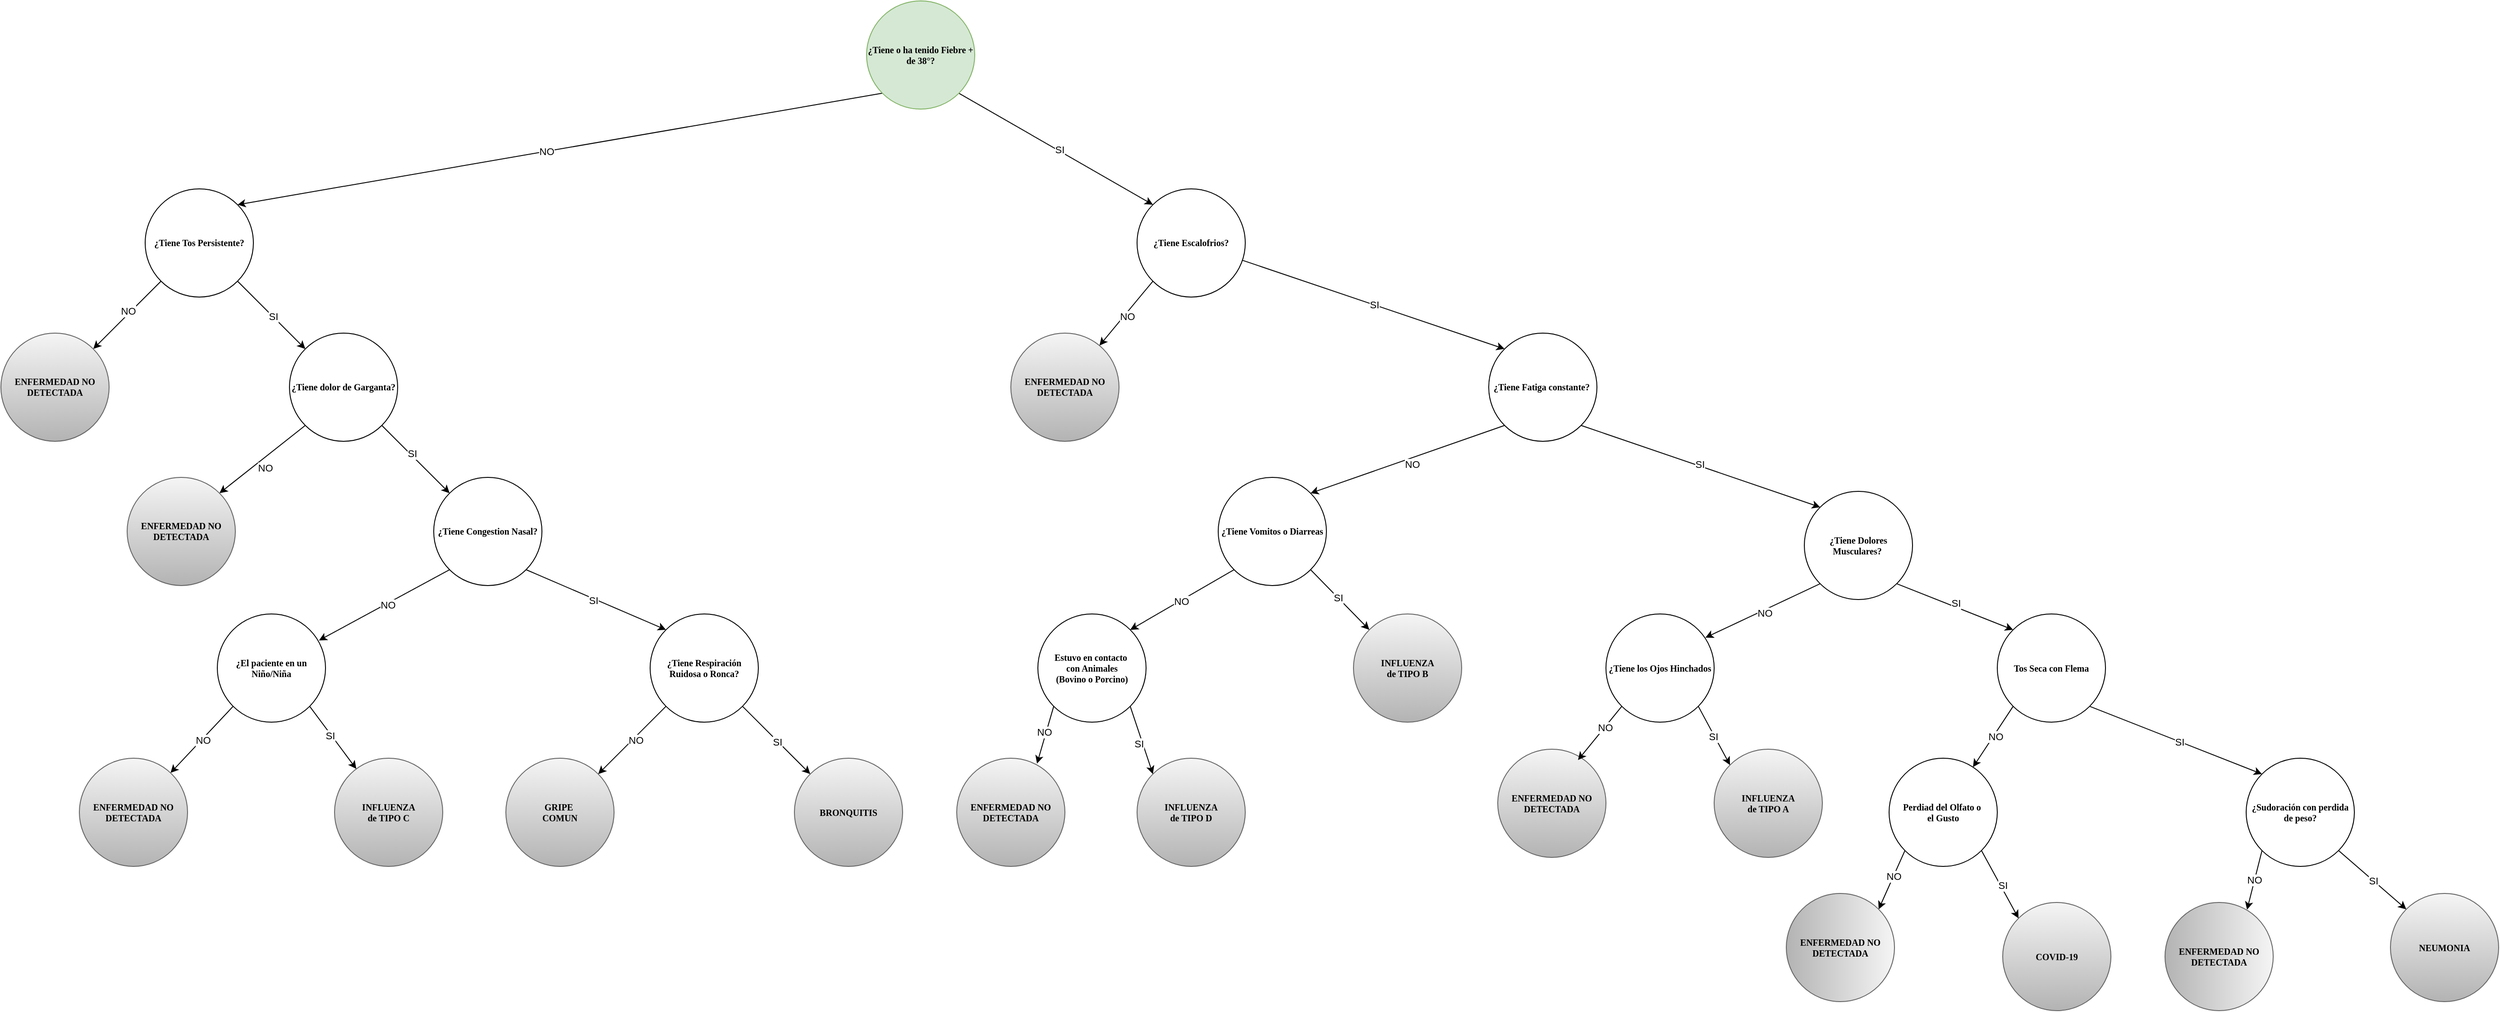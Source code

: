 <mxfile version="24.8.3">
  <diagram name="Página-1" id="S5mKxD--iwRqHxJTic3I">
    <mxGraphModel dx="3067" dy="888" grid="1" gridSize="10" guides="1" tooltips="1" connect="1" arrows="1" fold="1" page="1" pageScale="1" pageWidth="827" pageHeight="1169" math="0" shadow="0">
      <root>
        <mxCell id="0" />
        <mxCell id="1" parent="0" />
        <mxCell id="trtxLtsPBeffmn4hceul-8" style="edgeStyle=none;rounded=0;orthogonalLoop=1;jettySize=auto;html=1;entryX=1;entryY=0;entryDx=0;entryDy=0;exitX=0;exitY=1;exitDx=0;exitDy=0;" parent="1" source="trtxLtsPBeffmn4hceul-1" target="trtxLtsPBeffmn4hceul-3" edge="1">
          <mxGeometry relative="1" as="geometry" />
        </mxCell>
        <mxCell id="trtxLtsPBeffmn4hceul-9" value="NO" style="edgeLabel;html=1;align=center;verticalAlign=middle;resizable=0;points=[];" parent="trtxLtsPBeffmn4hceul-8" vertex="1" connectable="0">
          <mxGeometry x="0.041" relative="1" as="geometry">
            <mxPoint as="offset" />
          </mxGeometry>
        </mxCell>
        <mxCell id="trtxLtsPBeffmn4hceul-11" style="edgeStyle=none;rounded=0;orthogonalLoop=1;jettySize=auto;html=1;exitX=1;exitY=1;exitDx=0;exitDy=0;entryX=0;entryY=0;entryDx=0;entryDy=0;" parent="1" source="trtxLtsPBeffmn4hceul-1" target="trtxLtsPBeffmn4hceul-2" edge="1">
          <mxGeometry relative="1" as="geometry" />
        </mxCell>
        <mxCell id="trtxLtsPBeffmn4hceul-12" value="SI" style="edgeLabel;html=1;align=center;verticalAlign=middle;resizable=0;points=[];" parent="trtxLtsPBeffmn4hceul-11" vertex="1" connectable="0">
          <mxGeometry x="0.023" y="2" relative="1" as="geometry">
            <mxPoint y="1" as="offset" />
          </mxGeometry>
        </mxCell>
        <mxCell id="trtxLtsPBeffmn4hceul-1" value="&lt;span style=&quot;font-size: 10px; line-height: 107%;&quot;&gt;¿&lt;/span&gt;&lt;span style=&quot;font-size: 10px; line-height: 107%;&quot;&gt;Tiene o ha tenido Fiebre + de 38°?&lt;/span&gt;" style="ellipse;whiteSpace=wrap;html=1;aspect=fixed;fontSize=10;fontStyle=1;fontFamily=Tahoma;labelBackgroundColor=none;fillColor=#d5e8d4;strokeColor=#82b366;" parent="1" vertex="1">
          <mxGeometry x="400" y="40" width="120" height="120" as="geometry" />
        </mxCell>
        <mxCell id="poXt0uQxa-N9wNnSLAi5-63" style="edgeStyle=none;rounded=0;orthogonalLoop=1;jettySize=auto;html=1;entryX=0;entryY=0;entryDx=0;entryDy=0;" parent="1" source="trtxLtsPBeffmn4hceul-2" target="poXt0uQxa-N9wNnSLAi5-54" edge="1">
          <mxGeometry relative="1" as="geometry" />
        </mxCell>
        <mxCell id="poXt0uQxa-N9wNnSLAi5-82" value="SI" style="edgeLabel;html=1;align=center;verticalAlign=middle;resizable=0;points=[];" parent="poXt0uQxa-N9wNnSLAi5-63" vertex="1" connectable="0">
          <mxGeometry x="0.006" relative="1" as="geometry">
            <mxPoint as="offset" />
          </mxGeometry>
        </mxCell>
        <mxCell id="ypMhwGxVPMQKDxMrHSO--10" style="edgeStyle=none;rounded=0;orthogonalLoop=1;jettySize=auto;html=1;exitX=0;exitY=1;exitDx=0;exitDy=0;" edge="1" parent="1" source="trtxLtsPBeffmn4hceul-2" target="ypMhwGxVPMQKDxMrHSO--9">
          <mxGeometry relative="1" as="geometry" />
        </mxCell>
        <mxCell id="ypMhwGxVPMQKDxMrHSO--11" value="NO" style="edgeLabel;html=1;align=center;verticalAlign=middle;resizable=0;points=[];" vertex="1" connectable="0" parent="ypMhwGxVPMQKDxMrHSO--10">
          <mxGeometry x="0.042" y="3" relative="1" as="geometry">
            <mxPoint as="offset" />
          </mxGeometry>
        </mxCell>
        <mxCell id="trtxLtsPBeffmn4hceul-2" value="&lt;span style=&quot;font-size: 10px; line-height: 107%;&quot;&gt;¿Tiene Escalofrios?&lt;/span&gt;" style="ellipse;whiteSpace=wrap;html=1;aspect=fixed;fontSize=10;fontStyle=1;fontFamily=Tahoma;" parent="1" vertex="1">
          <mxGeometry x="700" y="248.47" width="120" height="120" as="geometry" />
        </mxCell>
        <mxCell id="tN-MpV1I8vraCPfFtcad-12" style="edgeStyle=none;rounded=0;orthogonalLoop=1;jettySize=auto;html=1;exitX=1;exitY=1;exitDx=0;exitDy=0;entryX=0;entryY=0;entryDx=0;entryDy=0;" parent="1" source="trtxLtsPBeffmn4hceul-3" target="poXt0uQxa-N9wNnSLAi5-17" edge="1">
          <mxGeometry relative="1" as="geometry">
            <mxPoint x="-240" y="408.47" as="targetPoint" />
          </mxGeometry>
        </mxCell>
        <mxCell id="tN-MpV1I8vraCPfFtcad-13" value="SI" style="edgeLabel;html=1;align=center;verticalAlign=middle;resizable=0;points=[];" parent="tN-MpV1I8vraCPfFtcad-12" vertex="1" connectable="0">
          <mxGeometry x="0.032" relative="1" as="geometry">
            <mxPoint as="offset" />
          </mxGeometry>
        </mxCell>
        <mxCell id="trtxLtsPBeffmn4hceul-3" value="¿Tiene Tos Persistente?" style="ellipse;whiteSpace=wrap;html=1;aspect=fixed;fontSize=10;fontStyle=1;fontFamily=Tahoma;" parent="1" vertex="1">
          <mxGeometry x="-400" y="248.47" width="120" height="120" as="geometry" />
        </mxCell>
        <mxCell id="tN-MpV1I8vraCPfFtcad-3" style="edgeStyle=none;rounded=0;orthogonalLoop=1;jettySize=auto;html=1;exitX=0;exitY=1;exitDx=0;exitDy=0;" parent="1" source="trtxLtsPBeffmn4hceul-3" target="poXt0uQxa-N9wNnSLAi5-15" edge="1">
          <mxGeometry relative="1" as="geometry">
            <mxPoint x="-480" y="408.47" as="targetPoint" />
          </mxGeometry>
        </mxCell>
        <mxCell id="tN-MpV1I8vraCPfFtcad-4" value="NO" style="edgeLabel;html=1;align=center;verticalAlign=middle;resizable=0;points=[];" parent="tN-MpV1I8vraCPfFtcad-3" vertex="1" connectable="0">
          <mxGeometry x="-0.069" y="-3" relative="1" as="geometry">
            <mxPoint as="offset" />
          </mxGeometry>
        </mxCell>
        <mxCell id="tN-MpV1I8vraCPfFtcad-30" value="&lt;span style=&quot;font-size: 10px; line-height: 107%;&quot;&gt;COVID-19&lt;/span&gt;" style="ellipse;whiteSpace=wrap;html=1;aspect=fixed;fontSize=10;fontStyle=1;fontFamily=Tahoma;fillColor=#f5f5f5;gradientColor=#b3b3b3;strokeColor=#666666;" parent="1" vertex="1">
          <mxGeometry x="1660" y="1040" width="120" height="120" as="geometry" />
        </mxCell>
        <mxCell id="tN-MpV1I8vraCPfFtcad-31" value="&lt;span style=&quot;font-size: 10px; line-height: 107%;&quot;&gt;GRIPE&amp;nbsp;&lt;/span&gt;&lt;div&gt;&lt;span style=&quot;font-size: 10px; line-height: 107%;&quot;&gt;COMUN&lt;/span&gt;&lt;/div&gt;" style="ellipse;whiteSpace=wrap;html=1;aspect=fixed;fontSize=10;fontStyle=1;fontFamily=Tahoma;fillColor=#f5f5f5;gradientColor=#b3b3b3;strokeColor=#666666;" parent="1" vertex="1">
          <mxGeometry y="880" width="120" height="120" as="geometry" />
        </mxCell>
        <mxCell id="tN-MpV1I8vraCPfFtcad-41" value="&lt;span style=&quot;font-size: 10px; line-height: 107%;&quot;&gt;NEUMONIA&lt;/span&gt;" style="ellipse;whiteSpace=wrap;html=1;aspect=fixed;fontSize=10;fontStyle=1;fontFamily=Tahoma;fillColor=#f5f5f5;gradientColor=#b3b3b3;strokeColor=#666666;" parent="1" vertex="1">
          <mxGeometry x="2090" y="1030" width="120" height="120" as="geometry" />
        </mxCell>
        <mxCell id="tN-MpV1I8vraCPfFtcad-46" value="&lt;span style=&quot;line-height: 10.7px;&quot;&gt;INFLUENZA&lt;/span&gt;&lt;div&gt;&lt;span style=&quot;line-height: 10.7px;&quot;&gt;de TIPO D&lt;/span&gt;&lt;/div&gt;" style="ellipse;whiteSpace=wrap;html=1;aspect=fixed;fontSize=10;fontStyle=1;fontFamily=Tahoma;fillColor=#f5f5f5;gradientColor=#b3b3b3;strokeColor=#666666;" parent="1" vertex="1">
          <mxGeometry x="700" y="880" width="120" height="120" as="geometry" />
        </mxCell>
        <mxCell id="tN-MpV1I8vraCPfFtcad-69" value="&lt;span style=&quot;font-size: 10px; line-height: 107%;&quot;&gt;INFLUENZA&lt;/span&gt;&lt;div&gt;&lt;span style=&quot;font-size: 10px; line-height: 107%;&quot;&gt;de TIPO C&lt;/span&gt;&lt;/div&gt;" style="ellipse;whiteSpace=wrap;html=1;aspect=fixed;fontSize=10;fontStyle=1;fontFamily=Tahoma;fillColor=#f5f5f5;gradientColor=#b3b3b3;strokeColor=#666666;" parent="1" vertex="1">
          <mxGeometry x="-190" y="880" width="120" height="120" as="geometry" />
        </mxCell>
        <mxCell id="tN-MpV1I8vraCPfFtcad-70" value="&lt;span style=&quot;line-height: 10.7px;&quot;&gt;INFLUENZA&lt;/span&gt;&lt;div&gt;&lt;span style=&quot;line-height: 10.7px;&quot;&gt;de TIPO A&lt;/span&gt;&lt;/div&gt;" style="ellipse;whiteSpace=wrap;html=1;aspect=fixed;fontSize=10;fontStyle=1;fontFamily=Tahoma;fillColor=#f5f5f5;gradientColor=#b3b3b3;strokeColor=#666666;" parent="1" vertex="1">
          <mxGeometry x="1340" y="870" width="120" height="120" as="geometry" />
        </mxCell>
        <mxCell id="tN-MpV1I8vraCPfFtcad-79" value="&lt;span style=&quot;line-height: 10.7px;&quot;&gt;INFLUENZA&lt;/span&gt;&lt;div&gt;&lt;span style=&quot;line-height: 10.7px;&quot;&gt;de TIPO B&lt;/span&gt;&lt;/div&gt;" style="ellipse;whiteSpace=wrap;html=1;aspect=fixed;fontSize=10;fontStyle=1;fontFamily=Tahoma;fillColor=#f5f5f5;gradientColor=#b3b3b3;strokeColor=#666666;rotation=0;" parent="1" vertex="1">
          <mxGeometry x="940" y="720" width="120" height="120" as="geometry" />
        </mxCell>
        <mxCell id="NVT0N_V0X3NPK4O30WPC-1" value="&lt;span style=&quot;font-size: 10px; line-height: 107%;&quot;&gt;BRONQUITIS&lt;/span&gt;" style="ellipse;whiteSpace=wrap;html=1;aspect=fixed;fontSize=10;fontStyle=1;fontFamily=Tahoma;fillColor=#f5f5f5;gradientColor=#b3b3b3;strokeColor=#666666;" parent="1" vertex="1">
          <mxGeometry x="320" y="880" width="120" height="120" as="geometry" />
        </mxCell>
        <mxCell id="poXt0uQxa-N9wNnSLAi5-5" style="edgeStyle=none;rounded=0;orthogonalLoop=1;jettySize=auto;html=1;exitX=1;exitY=1;exitDx=0;exitDy=0;entryX=0;entryY=0;entryDx=0;entryDy=0;" parent="1" source="poXt0uQxa-N9wNnSLAi5-1" target="tN-MpV1I8vraCPfFtcad-41" edge="1">
          <mxGeometry relative="1" as="geometry" />
        </mxCell>
        <mxCell id="poXt0uQxa-N9wNnSLAi5-6" value="SI" style="edgeLabel;html=1;align=center;verticalAlign=middle;resizable=0;points=[];" parent="poXt0uQxa-N9wNnSLAi5-5" vertex="1" connectable="0">
          <mxGeometry x="0.005" y="-1" relative="1" as="geometry">
            <mxPoint x="1" as="offset" />
          </mxGeometry>
        </mxCell>
        <mxCell id="poXt0uQxa-N9wNnSLAi5-1" value="&lt;span style=&quot;font-size: 10px; line-height: 107%;&quot;&gt;¿Sudoración con perdida de peso?&lt;/span&gt;" style="ellipse;whiteSpace=wrap;html=1;aspect=fixed;fontSize=10;fontStyle=1;fontFamily=Tahoma;" parent="1" vertex="1">
          <mxGeometry x="1930" y="880" width="120" height="120" as="geometry" />
        </mxCell>
        <mxCell id="poXt0uQxa-N9wNnSLAi5-8" style="edgeStyle=none;rounded=0;orthogonalLoop=1;jettySize=auto;html=1;exitX=1;exitY=1;exitDx=0;exitDy=0;entryX=0;entryY=0;entryDx=0;entryDy=0;" parent="1" source="poXt0uQxa-N9wNnSLAi5-7" target="tN-MpV1I8vraCPfFtcad-30" edge="1">
          <mxGeometry relative="1" as="geometry" />
        </mxCell>
        <mxCell id="poXt0uQxa-N9wNnSLAi5-9" value="SI" style="edgeLabel;html=1;align=center;verticalAlign=middle;resizable=0;points=[];" parent="poXt0uQxa-N9wNnSLAi5-8" vertex="1" connectable="0">
          <mxGeometry x="0.035" y="2" relative="1" as="geometry">
            <mxPoint as="offset" />
          </mxGeometry>
        </mxCell>
        <mxCell id="ypMhwGxVPMQKDxMrHSO--19" style="edgeStyle=none;rounded=0;orthogonalLoop=1;jettySize=auto;html=1;exitX=0;exitY=1;exitDx=0;exitDy=0;entryX=0;entryY=0;entryDx=0;entryDy=0;" edge="1" parent="1" source="poXt0uQxa-N9wNnSLAi5-7" target="ypMhwGxVPMQKDxMrHSO--18">
          <mxGeometry relative="1" as="geometry" />
        </mxCell>
        <mxCell id="ypMhwGxVPMQKDxMrHSO--20" value="NO" style="edgeLabel;html=1;align=center;verticalAlign=middle;resizable=0;points=[];" vertex="1" connectable="0" parent="ypMhwGxVPMQKDxMrHSO--19">
          <mxGeometry x="-0.151" relative="1" as="geometry">
            <mxPoint as="offset" />
          </mxGeometry>
        </mxCell>
        <mxCell id="poXt0uQxa-N9wNnSLAi5-7" value="&lt;span style=&quot;font-size: 10px; line-height: 107%;&quot;&gt;Perdiad del Olfato o&amp;nbsp;&lt;/span&gt;&lt;div&gt;&lt;span style=&quot;font-size: 10px; line-height: 107%;&quot;&gt;el Gusto&lt;/span&gt;&lt;/div&gt;" style="ellipse;whiteSpace=wrap;html=1;aspect=fixed;fontSize=10;fontStyle=1;fontFamily=Tahoma;" parent="1" vertex="1">
          <mxGeometry x="1534" y="880" width="120" height="120" as="geometry" />
        </mxCell>
        <mxCell id="poXt0uQxa-N9wNnSLAi5-11" style="edgeStyle=none;rounded=0;orthogonalLoop=1;jettySize=auto;html=1;exitX=1;exitY=1;exitDx=0;exitDy=0;entryX=0;entryY=0;entryDx=0;entryDy=0;" parent="1" source="poXt0uQxa-N9wNnSLAi5-10" target="poXt0uQxa-N9wNnSLAi5-1" edge="1">
          <mxGeometry relative="1" as="geometry" />
        </mxCell>
        <mxCell id="poXt0uQxa-N9wNnSLAi5-12" value="SI" style="edgeLabel;html=1;align=center;verticalAlign=middle;resizable=0;points=[];" parent="poXt0uQxa-N9wNnSLAi5-11" vertex="1" connectable="0">
          <mxGeometry x="0.044" relative="1" as="geometry">
            <mxPoint as="offset" />
          </mxGeometry>
        </mxCell>
        <mxCell id="poXt0uQxa-N9wNnSLAi5-13" style="edgeStyle=none;rounded=0;orthogonalLoop=1;jettySize=auto;html=1;exitX=0;exitY=1;exitDx=0;exitDy=0;" parent="1" source="poXt0uQxa-N9wNnSLAi5-10" target="poXt0uQxa-N9wNnSLAi5-7" edge="1">
          <mxGeometry relative="1" as="geometry" />
        </mxCell>
        <mxCell id="poXt0uQxa-N9wNnSLAi5-14" value="NO" style="edgeLabel;html=1;align=center;verticalAlign=middle;resizable=0;points=[];" parent="poXt0uQxa-N9wNnSLAi5-13" vertex="1" connectable="0">
          <mxGeometry x="-0.053" y="3" relative="1" as="geometry">
            <mxPoint x="-1" as="offset" />
          </mxGeometry>
        </mxCell>
        <mxCell id="poXt0uQxa-N9wNnSLAi5-10" value="&lt;span style=&quot;font-size: 10px; line-height: 107%;&quot;&gt;Tos Seca con Flema&lt;/span&gt;" style="ellipse;whiteSpace=wrap;html=1;aspect=fixed;fontSize=10;fontStyle=1;fontFamily=Tahoma;" parent="1" vertex="1">
          <mxGeometry x="1654" y="720" width="120" height="120" as="geometry" />
        </mxCell>
        <mxCell id="poXt0uQxa-N9wNnSLAi5-15" value="&lt;span style=&quot;font-size: 10px; line-height: 107%;&quot;&gt;ENFERMEDAD NO DETECTADA&lt;/span&gt;" style="ellipse;whiteSpace=wrap;html=1;aspect=fixed;fontSize=10;fontStyle=1;fontFamily=Tahoma;fillColor=#f5f5f5;gradientColor=#b3b3b3;strokeColor=#666666;" parent="1" vertex="1">
          <mxGeometry x="-560" y="408.47" width="120" height="120" as="geometry" />
        </mxCell>
        <mxCell id="poXt0uQxa-N9wNnSLAi5-19" style="edgeStyle=none;rounded=0;orthogonalLoop=1;jettySize=auto;html=1;exitX=1;exitY=1;exitDx=0;exitDy=0;" parent="1" source="poXt0uQxa-N9wNnSLAi5-17" target="poXt0uQxa-N9wNnSLAi5-18" edge="1">
          <mxGeometry relative="1" as="geometry" />
        </mxCell>
        <mxCell id="poXt0uQxa-N9wNnSLAi5-20" value="SI" style="edgeLabel;html=1;align=center;verticalAlign=middle;resizable=0;points=[];" parent="poXt0uQxa-N9wNnSLAi5-19" vertex="1" connectable="0">
          <mxGeometry x="-0.149" y="2" relative="1" as="geometry">
            <mxPoint as="offset" />
          </mxGeometry>
        </mxCell>
        <mxCell id="ypMhwGxVPMQKDxMrHSO--4" style="edgeStyle=none;rounded=0;orthogonalLoop=1;jettySize=auto;html=1;exitX=0;exitY=1;exitDx=0;exitDy=0;entryX=1;entryY=0;entryDx=0;entryDy=0;" edge="1" parent="1" source="poXt0uQxa-N9wNnSLAi5-17" target="ypMhwGxVPMQKDxMrHSO--1">
          <mxGeometry relative="1" as="geometry" />
        </mxCell>
        <mxCell id="ypMhwGxVPMQKDxMrHSO--5" value="NO" style="edgeLabel;html=1;align=center;verticalAlign=middle;resizable=0;points=[];" vertex="1" connectable="0" parent="ypMhwGxVPMQKDxMrHSO--4">
          <mxGeometry x="0.059" y="9" relative="1" as="geometry">
            <mxPoint as="offset" />
          </mxGeometry>
        </mxCell>
        <mxCell id="poXt0uQxa-N9wNnSLAi5-17" value="¿Tiene dolor de Garganta?" style="ellipse;whiteSpace=wrap;html=1;aspect=fixed;fontSize=10;fontStyle=1;fontFamily=Tahoma;" parent="1" vertex="1">
          <mxGeometry x="-240" y="408.47" width="120" height="120" as="geometry" />
        </mxCell>
        <mxCell id="poXt0uQxa-N9wNnSLAi5-34" style="edgeStyle=none;rounded=0;orthogonalLoop=1;jettySize=auto;html=1;exitX=1;exitY=1;exitDx=0;exitDy=0;entryX=0;entryY=0;entryDx=0;entryDy=0;" parent="1" source="poXt0uQxa-N9wNnSLAi5-18" target="poXt0uQxa-N9wNnSLAi5-24" edge="1">
          <mxGeometry relative="1" as="geometry" />
        </mxCell>
        <mxCell id="poXt0uQxa-N9wNnSLAi5-35" value="SI" style="edgeLabel;html=1;align=center;verticalAlign=middle;resizable=0;points=[];" parent="poXt0uQxa-N9wNnSLAi5-34" vertex="1" connectable="0">
          <mxGeometry x="-0.033" y="-2" relative="1" as="geometry">
            <mxPoint as="offset" />
          </mxGeometry>
        </mxCell>
        <mxCell id="poXt0uQxa-N9wNnSLAi5-18" value="¿Tiene Congestion Nasal?" style="ellipse;whiteSpace=wrap;html=1;aspect=fixed;fontSize=10;fontStyle=1;fontFamily=Tahoma;" parent="1" vertex="1">
          <mxGeometry x="-80" y="568.47" width="120" height="120" as="geometry" />
        </mxCell>
        <mxCell id="poXt0uQxa-N9wNnSLAi5-29" style="edgeStyle=none;rounded=0;orthogonalLoop=1;jettySize=auto;html=1;exitX=1;exitY=1;exitDx=0;exitDy=0;" parent="1" source="poXt0uQxa-N9wNnSLAi5-24" target="NVT0N_V0X3NPK4O30WPC-1" edge="1">
          <mxGeometry relative="1" as="geometry" />
        </mxCell>
        <mxCell id="poXt0uQxa-N9wNnSLAi5-30" value="SI" style="edgeLabel;html=1;align=center;verticalAlign=middle;resizable=0;points=[];" parent="poXt0uQxa-N9wNnSLAi5-29" vertex="1" connectable="0">
          <mxGeometry x="0.032" relative="1" as="geometry">
            <mxPoint x="-1" as="offset" />
          </mxGeometry>
        </mxCell>
        <mxCell id="poXt0uQxa-N9wNnSLAi5-31" style="edgeStyle=none;rounded=0;orthogonalLoop=1;jettySize=auto;html=1;exitX=0;exitY=1;exitDx=0;exitDy=0;entryX=1;entryY=0;entryDx=0;entryDy=0;" parent="1" source="poXt0uQxa-N9wNnSLAi5-24" target="tN-MpV1I8vraCPfFtcad-31" edge="1">
          <mxGeometry relative="1" as="geometry" />
        </mxCell>
        <mxCell id="poXt0uQxa-N9wNnSLAi5-32" value="NO" style="edgeLabel;html=1;align=center;verticalAlign=middle;resizable=0;points=[];" parent="poXt0uQxa-N9wNnSLAi5-31" vertex="1" connectable="0">
          <mxGeometry x="-0.053" y="2" relative="1" as="geometry">
            <mxPoint as="offset" />
          </mxGeometry>
        </mxCell>
        <mxCell id="poXt0uQxa-N9wNnSLAi5-24" value="¿Tiene Respiración Ruidosa o Ronca?" style="ellipse;whiteSpace=wrap;html=1;aspect=fixed;fontSize=10;fontStyle=1;fontFamily=Tahoma;" parent="1" vertex="1">
          <mxGeometry x="160" y="720" width="120" height="120" as="geometry" />
        </mxCell>
        <mxCell id="poXt0uQxa-N9wNnSLAi5-39" style="edgeStyle=none;rounded=0;orthogonalLoop=1;jettySize=auto;html=1;exitX=1;exitY=1;exitDx=0;exitDy=0;" parent="1" source="poXt0uQxa-N9wNnSLAi5-36" target="tN-MpV1I8vraCPfFtcad-69" edge="1">
          <mxGeometry relative="1" as="geometry" />
        </mxCell>
        <mxCell id="poXt0uQxa-N9wNnSLAi5-42" value="SI" style="edgeLabel;html=1;align=center;verticalAlign=middle;resizable=0;points=[];" parent="poXt0uQxa-N9wNnSLAi5-39" vertex="1" connectable="0">
          <mxGeometry x="-0.101" y="-1" relative="1" as="geometry">
            <mxPoint as="offset" />
          </mxGeometry>
        </mxCell>
        <mxCell id="ypMhwGxVPMQKDxMrHSO--7" style="edgeStyle=none;rounded=0;orthogonalLoop=1;jettySize=auto;html=1;exitX=0;exitY=1;exitDx=0;exitDy=0;" edge="1" parent="1" source="poXt0uQxa-N9wNnSLAi5-36" target="ypMhwGxVPMQKDxMrHSO--6">
          <mxGeometry relative="1" as="geometry" />
        </mxCell>
        <mxCell id="ypMhwGxVPMQKDxMrHSO--8" value="NO" style="edgeLabel;html=1;align=center;verticalAlign=middle;resizable=0;points=[];" vertex="1" connectable="0" parent="ypMhwGxVPMQKDxMrHSO--7">
          <mxGeometry x="0.007" relative="1" as="geometry">
            <mxPoint x="1" as="offset" />
          </mxGeometry>
        </mxCell>
        <mxCell id="poXt0uQxa-N9wNnSLAi5-36" value="¿El paciente en un Niño/Niña" style="ellipse;whiteSpace=wrap;html=1;aspect=fixed;fontSize=10;fontStyle=1;fontFamily=Tahoma;" parent="1" vertex="1">
          <mxGeometry x="-320" y="720" width="120" height="120" as="geometry" />
        </mxCell>
        <mxCell id="poXt0uQxa-N9wNnSLAi5-37" style="edgeStyle=none;rounded=0;orthogonalLoop=1;jettySize=auto;html=1;exitX=0;exitY=1;exitDx=0;exitDy=0;entryX=0.939;entryY=0.245;entryDx=0;entryDy=0;entryPerimeter=0;" parent="1" source="poXt0uQxa-N9wNnSLAi5-18" target="poXt0uQxa-N9wNnSLAi5-36" edge="1">
          <mxGeometry relative="1" as="geometry" />
        </mxCell>
        <mxCell id="poXt0uQxa-N9wNnSLAi5-38" value="NO" style="edgeLabel;html=1;align=center;verticalAlign=middle;resizable=0;points=[];" parent="poXt0uQxa-N9wNnSLAi5-37" vertex="1" connectable="0">
          <mxGeometry x="-0.044" y="1" relative="1" as="geometry">
            <mxPoint as="offset" />
          </mxGeometry>
        </mxCell>
        <mxCell id="poXt0uQxa-N9wNnSLAi5-44" style="edgeStyle=none;rounded=0;orthogonalLoop=1;jettySize=auto;html=1;exitX=1;exitY=1;exitDx=0;exitDy=0;entryX=0;entryY=0;entryDx=0;entryDy=0;" parent="1" source="poXt0uQxa-N9wNnSLAi5-43" target="tN-MpV1I8vraCPfFtcad-46" edge="1">
          <mxGeometry relative="1" as="geometry" />
        </mxCell>
        <mxCell id="poXt0uQxa-N9wNnSLAi5-45" value="SI" style="edgeLabel;html=1;align=center;verticalAlign=middle;resizable=0;points=[];" parent="poXt0uQxa-N9wNnSLAi5-44" vertex="1" connectable="0">
          <mxGeometry x="0.066" y="-4" relative="1" as="geometry">
            <mxPoint as="offset" />
          </mxGeometry>
        </mxCell>
        <mxCell id="poXt0uQxa-N9wNnSLAi5-43" value="&lt;span style=&quot;font-size: 10px; line-height: 107%;&quot;&gt;Estuvo en contacto&amp;nbsp;&lt;/span&gt;&lt;div&gt;&lt;span style=&quot;font-size: 10px; line-height: 107%;&quot;&gt;con Animales&lt;/span&gt;&lt;div&gt;&lt;span style=&quot;font-size: 10px; line-height: 107%;&quot;&gt;(Bovino o Porcino)&lt;/span&gt;&lt;/div&gt;&lt;/div&gt;" style="ellipse;whiteSpace=wrap;html=1;aspect=fixed;fontSize=10;fontStyle=1;fontFamily=Tahoma;" parent="1" vertex="1">
          <mxGeometry x="590" y="720" width="120" height="120" as="geometry" />
        </mxCell>
        <mxCell id="poXt0uQxa-N9wNnSLAi5-47" style="edgeStyle=none;rounded=0;orthogonalLoop=1;jettySize=auto;html=1;exitX=1;exitY=1;exitDx=0;exitDy=0;entryX=0;entryY=0;entryDx=0;entryDy=0;" parent="1" source="poXt0uQxa-N9wNnSLAi5-46" target="tN-MpV1I8vraCPfFtcad-70" edge="1">
          <mxGeometry relative="1" as="geometry" />
        </mxCell>
        <mxCell id="poXt0uQxa-N9wNnSLAi5-48" value="SI" style="edgeLabel;html=1;align=center;verticalAlign=middle;resizable=0;points=[];" parent="poXt0uQxa-N9wNnSLAi5-47" vertex="1" connectable="0">
          <mxGeometry x="-0.012" y="-1" relative="1" as="geometry">
            <mxPoint y="1" as="offset" />
          </mxGeometry>
        </mxCell>
        <mxCell id="poXt0uQxa-N9wNnSLAi5-46" value="¿Tiene los Ojos Hinchados" style="ellipse;whiteSpace=wrap;html=1;aspect=fixed;fontSize=10;fontStyle=1;fontFamily=Tahoma;" parent="1" vertex="1">
          <mxGeometry x="1220" y="720" width="120" height="120" as="geometry" />
        </mxCell>
        <mxCell id="poXt0uQxa-N9wNnSLAi5-50" style="edgeStyle=none;rounded=0;orthogonalLoop=1;jettySize=auto;html=1;exitX=1;exitY=1;exitDx=0;exitDy=0;entryX=0;entryY=0;entryDx=0;entryDy=0;" parent="1" source="poXt0uQxa-N9wNnSLAi5-49" target="tN-MpV1I8vraCPfFtcad-79" edge="1">
          <mxGeometry relative="1" as="geometry" />
        </mxCell>
        <mxCell id="poXt0uQxa-N9wNnSLAi5-51" value="SI" style="edgeLabel;html=1;align=center;verticalAlign=middle;resizable=0;points=[];" parent="poXt0uQxa-N9wNnSLAi5-50" vertex="1" connectable="0">
          <mxGeometry x="-0.089" y="1" relative="1" as="geometry">
            <mxPoint y="1" as="offset" />
          </mxGeometry>
        </mxCell>
        <mxCell id="poXt0uQxa-N9wNnSLAi5-66" style="edgeStyle=none;rounded=0;orthogonalLoop=1;jettySize=auto;html=1;exitX=0;exitY=1;exitDx=0;exitDy=0;entryX=1;entryY=0;entryDx=0;entryDy=0;" parent="1" source="poXt0uQxa-N9wNnSLAi5-49" target="poXt0uQxa-N9wNnSLAi5-43" edge="1">
          <mxGeometry relative="1" as="geometry" />
        </mxCell>
        <mxCell id="poXt0uQxa-N9wNnSLAi5-67" value="NO" style="edgeLabel;html=1;align=center;verticalAlign=middle;resizable=0;points=[];" parent="poXt0uQxa-N9wNnSLAi5-66" vertex="1" connectable="0">
          <mxGeometry x="0.028" y="1" relative="1" as="geometry">
            <mxPoint as="offset" />
          </mxGeometry>
        </mxCell>
        <mxCell id="poXt0uQxa-N9wNnSLAi5-49" value="¿Tiene Vomitos o Diarreas" style="ellipse;whiteSpace=wrap;html=1;aspect=fixed;fontSize=10;fontStyle=1;fontFamily=Tahoma;" parent="1" vertex="1">
          <mxGeometry x="790" y="568.47" width="120" height="120" as="geometry" />
        </mxCell>
        <mxCell id="poXt0uQxa-N9wNnSLAi5-56" style="edgeStyle=none;rounded=0;orthogonalLoop=1;jettySize=auto;html=1;exitX=1;exitY=1;exitDx=0;exitDy=0;entryX=0;entryY=0;entryDx=0;entryDy=0;" parent="1" source="poXt0uQxa-N9wNnSLAi5-54" target="poXt0uQxa-N9wNnSLAi5-55" edge="1">
          <mxGeometry relative="1" as="geometry">
            <mxPoint x="1442.426" y="790.896" as="sourcePoint" />
          </mxGeometry>
        </mxCell>
        <mxCell id="poXt0uQxa-N9wNnSLAi5-57" value="SI" style="edgeLabel;html=1;align=center;verticalAlign=middle;resizable=0;points=[];" parent="poXt0uQxa-N9wNnSLAi5-56" vertex="1" connectable="0">
          <mxGeometry x="-0.015" y="2" relative="1" as="geometry">
            <mxPoint as="offset" />
          </mxGeometry>
        </mxCell>
        <mxCell id="poXt0uQxa-N9wNnSLAi5-64" style="edgeStyle=none;rounded=0;orthogonalLoop=1;jettySize=auto;html=1;exitX=0;exitY=1;exitDx=0;exitDy=0;entryX=1;entryY=0;entryDx=0;entryDy=0;" parent="1" source="poXt0uQxa-N9wNnSLAi5-54" target="poXt0uQxa-N9wNnSLAi5-49" edge="1">
          <mxGeometry relative="1" as="geometry" />
        </mxCell>
        <mxCell id="poXt0uQxa-N9wNnSLAi5-65" value="NO" style="edgeLabel;html=1;align=center;verticalAlign=middle;resizable=0;points=[];" parent="poXt0uQxa-N9wNnSLAi5-64" vertex="1" connectable="0">
          <mxGeometry x="-0.026" y="6" relative="1" as="geometry">
            <mxPoint y="1" as="offset" />
          </mxGeometry>
        </mxCell>
        <mxCell id="poXt0uQxa-N9wNnSLAi5-54" value="¿Tiene Fatiga constante?&amp;nbsp;" style="ellipse;whiteSpace=wrap;html=1;aspect=fixed;fontSize=10;fontStyle=1;fontFamily=Tahoma;" parent="1" vertex="1">
          <mxGeometry x="1090" y="408.47" width="120" height="120" as="geometry" />
        </mxCell>
        <mxCell id="poXt0uQxa-N9wNnSLAi5-58" style="edgeStyle=none;rounded=0;orthogonalLoop=1;jettySize=auto;html=1;exitX=1;exitY=1;exitDx=0;exitDy=0;entryX=0;entryY=0;entryDx=0;entryDy=0;" parent="1" source="poXt0uQxa-N9wNnSLAi5-55" target="poXt0uQxa-N9wNnSLAi5-10" edge="1">
          <mxGeometry relative="1" as="geometry" />
        </mxCell>
        <mxCell id="poXt0uQxa-N9wNnSLAi5-59" value="SI" style="edgeLabel;html=1;align=center;verticalAlign=middle;resizable=0;points=[];" parent="poXt0uQxa-N9wNnSLAi5-58" vertex="1" connectable="0">
          <mxGeometry x="-0.003" y="3" relative="1" as="geometry">
            <mxPoint y="-1" as="offset" />
          </mxGeometry>
        </mxCell>
        <mxCell id="poXt0uQxa-N9wNnSLAi5-55" value="¿Tiene Dolores Musculares?&amp;nbsp;" style="ellipse;whiteSpace=wrap;html=1;aspect=fixed;fontSize=10;fontStyle=1;fontFamily=Tahoma;" parent="1" vertex="1">
          <mxGeometry x="1440" y="584" width="120" height="120" as="geometry" />
        </mxCell>
        <mxCell id="poXt0uQxa-N9wNnSLAi5-60" style="edgeStyle=none;rounded=0;orthogonalLoop=1;jettySize=auto;html=1;exitX=0;exitY=1;exitDx=0;exitDy=0;entryX=0.919;entryY=0.219;entryDx=0;entryDy=0;entryPerimeter=0;" parent="1" source="poXt0uQxa-N9wNnSLAi5-55" target="poXt0uQxa-N9wNnSLAi5-46" edge="1">
          <mxGeometry relative="1" as="geometry" />
        </mxCell>
        <mxCell id="poXt0uQxa-N9wNnSLAi5-61" value="NO" style="edgeLabel;html=1;align=center;verticalAlign=middle;resizable=0;points=[];" parent="poXt0uQxa-N9wNnSLAi5-60" vertex="1" connectable="0">
          <mxGeometry x="-0.012" y="3" relative="1" as="geometry">
            <mxPoint as="offset" />
          </mxGeometry>
        </mxCell>
        <mxCell id="ypMhwGxVPMQKDxMrHSO--1" value="&lt;span style=&quot;font-size: 10px; line-height: 107%;&quot;&gt;ENFERMEDAD NO DETECTADA&lt;/span&gt;" style="ellipse;whiteSpace=wrap;html=1;aspect=fixed;fontSize=10;fontStyle=1;fontFamily=Tahoma;fillColor=#f5f5f5;gradientColor=#b3b3b3;strokeColor=#666666;" vertex="1" parent="1">
          <mxGeometry x="-420" y="568.47" width="120" height="120" as="geometry" />
        </mxCell>
        <mxCell id="ypMhwGxVPMQKDxMrHSO--6" value="&lt;span style=&quot;font-size: 10px; line-height: 107%;&quot;&gt;ENFERMEDAD NO DETECTADA&lt;/span&gt;" style="ellipse;whiteSpace=wrap;html=1;aspect=fixed;fontSize=10;fontStyle=1;fontFamily=Tahoma;fillColor=#f5f5f5;gradientColor=#b3b3b3;strokeColor=#666666;" vertex="1" parent="1">
          <mxGeometry x="-473" y="880" width="120" height="120" as="geometry" />
        </mxCell>
        <mxCell id="ypMhwGxVPMQKDxMrHSO--9" value="&lt;span style=&quot;font-size: 10px; line-height: 107%;&quot;&gt;ENFERMEDAD NO DETECTADA&lt;/span&gt;" style="ellipse;whiteSpace=wrap;html=1;aspect=fixed;fontSize=10;fontStyle=1;fontFamily=Tahoma;fillColor=#f5f5f5;gradientColor=#b3b3b3;strokeColor=#666666;" vertex="1" parent="1">
          <mxGeometry x="560" y="408.47" width="120" height="120" as="geometry" />
        </mxCell>
        <mxCell id="ypMhwGxVPMQKDxMrHSO--12" value="&lt;span style=&quot;font-size: 10px; line-height: 107%;&quot;&gt;ENFERMEDAD NO DETECTADA&lt;/span&gt;" style="ellipse;whiteSpace=wrap;html=1;aspect=fixed;fontSize=10;fontStyle=1;fontFamily=Tahoma;fillColor=#f5f5f5;gradientColor=#b3b3b3;strokeColor=#666666;" vertex="1" parent="1">
          <mxGeometry x="500" y="880" width="120" height="120" as="geometry" />
        </mxCell>
        <mxCell id="ypMhwGxVPMQKDxMrHSO--13" style="edgeStyle=none;rounded=0;orthogonalLoop=1;jettySize=auto;html=1;exitX=0;exitY=1;exitDx=0;exitDy=0;entryX=0.742;entryY=0.05;entryDx=0;entryDy=0;entryPerimeter=0;" edge="1" parent="1" source="poXt0uQxa-N9wNnSLAi5-43" target="ypMhwGxVPMQKDxMrHSO--12">
          <mxGeometry relative="1" as="geometry" />
        </mxCell>
        <mxCell id="ypMhwGxVPMQKDxMrHSO--14" value="NO" style="edgeLabel;html=1;align=center;verticalAlign=middle;resizable=0;points=[];" vertex="1" connectable="0" parent="ypMhwGxVPMQKDxMrHSO--13">
          <mxGeometry x="-0.053" y="-2" relative="1" as="geometry">
            <mxPoint y="-1" as="offset" />
          </mxGeometry>
        </mxCell>
        <mxCell id="ypMhwGxVPMQKDxMrHSO--15" value="&lt;span style=&quot;font-size: 10px; line-height: 107%;&quot;&gt;ENFERMEDAD NO DETECTADA&lt;/span&gt;" style="ellipse;whiteSpace=wrap;html=1;aspect=fixed;fontSize=10;fontStyle=1;fontFamily=Tahoma;fillColor=#f5f5f5;gradientColor=#b3b3b3;strokeColor=#666666;" vertex="1" parent="1">
          <mxGeometry x="1100" y="870" width="120" height="120" as="geometry" />
        </mxCell>
        <mxCell id="ypMhwGxVPMQKDxMrHSO--16" style="edgeStyle=none;rounded=0;orthogonalLoop=1;jettySize=auto;html=1;exitX=0;exitY=1;exitDx=0;exitDy=0;entryX=0.742;entryY=0.1;entryDx=0;entryDy=0;entryPerimeter=0;" edge="1" parent="1" source="poXt0uQxa-N9wNnSLAi5-46" target="ypMhwGxVPMQKDxMrHSO--15">
          <mxGeometry relative="1" as="geometry" />
        </mxCell>
        <mxCell id="ypMhwGxVPMQKDxMrHSO--17" value="NO" style="edgeLabel;html=1;align=center;verticalAlign=middle;resizable=0;points=[];" vertex="1" connectable="0" parent="ypMhwGxVPMQKDxMrHSO--16">
          <mxGeometry x="-0.219" relative="1" as="geometry">
            <mxPoint as="offset" />
          </mxGeometry>
        </mxCell>
        <mxCell id="ypMhwGxVPMQKDxMrHSO--18" value="&lt;span style=&quot;font-size: 10px; line-height: 107%;&quot;&gt;ENFERMEDAD NO DETECTADA&lt;/span&gt;" style="ellipse;whiteSpace=wrap;html=1;aspect=fixed;fontSize=10;fontStyle=1;fontFamily=Tahoma;fillColor=#f5f5f5;gradientColor=#b3b3b3;strokeColor=#666666;direction=south;" vertex="1" parent="1">
          <mxGeometry x="1420" y="1030" width="120" height="120" as="geometry" />
        </mxCell>
        <mxCell id="ypMhwGxVPMQKDxMrHSO--21" value="&lt;span style=&quot;font-size: 10px; line-height: 107%;&quot;&gt;ENFERMEDAD NO DETECTADA&lt;/span&gt;" style="ellipse;whiteSpace=wrap;html=1;aspect=fixed;fontSize=10;fontStyle=1;fontFamily=Tahoma;fillColor=#f5f5f5;gradientColor=#b3b3b3;strokeColor=#666666;direction=south;" vertex="1" parent="1">
          <mxGeometry x="1840" y="1040" width="120" height="120" as="geometry" />
        </mxCell>
        <mxCell id="ypMhwGxVPMQKDxMrHSO--22" style="edgeStyle=none;rounded=0;orthogonalLoop=1;jettySize=auto;html=1;exitX=0;exitY=1;exitDx=0;exitDy=0;entryX=0.067;entryY=0.242;entryDx=0;entryDy=0;entryPerimeter=0;" edge="1" parent="1" source="poXt0uQxa-N9wNnSLAi5-1" target="ypMhwGxVPMQKDxMrHSO--21">
          <mxGeometry relative="1" as="geometry" />
        </mxCell>
        <mxCell id="ypMhwGxVPMQKDxMrHSO--23" value="NO" style="edgeLabel;html=1;align=center;verticalAlign=middle;resizable=0;points=[];" vertex="1" connectable="0" parent="ypMhwGxVPMQKDxMrHSO--22">
          <mxGeometry x="-0.033" y="-1" relative="1" as="geometry">
            <mxPoint y="1" as="offset" />
          </mxGeometry>
        </mxCell>
      </root>
    </mxGraphModel>
  </diagram>
</mxfile>
